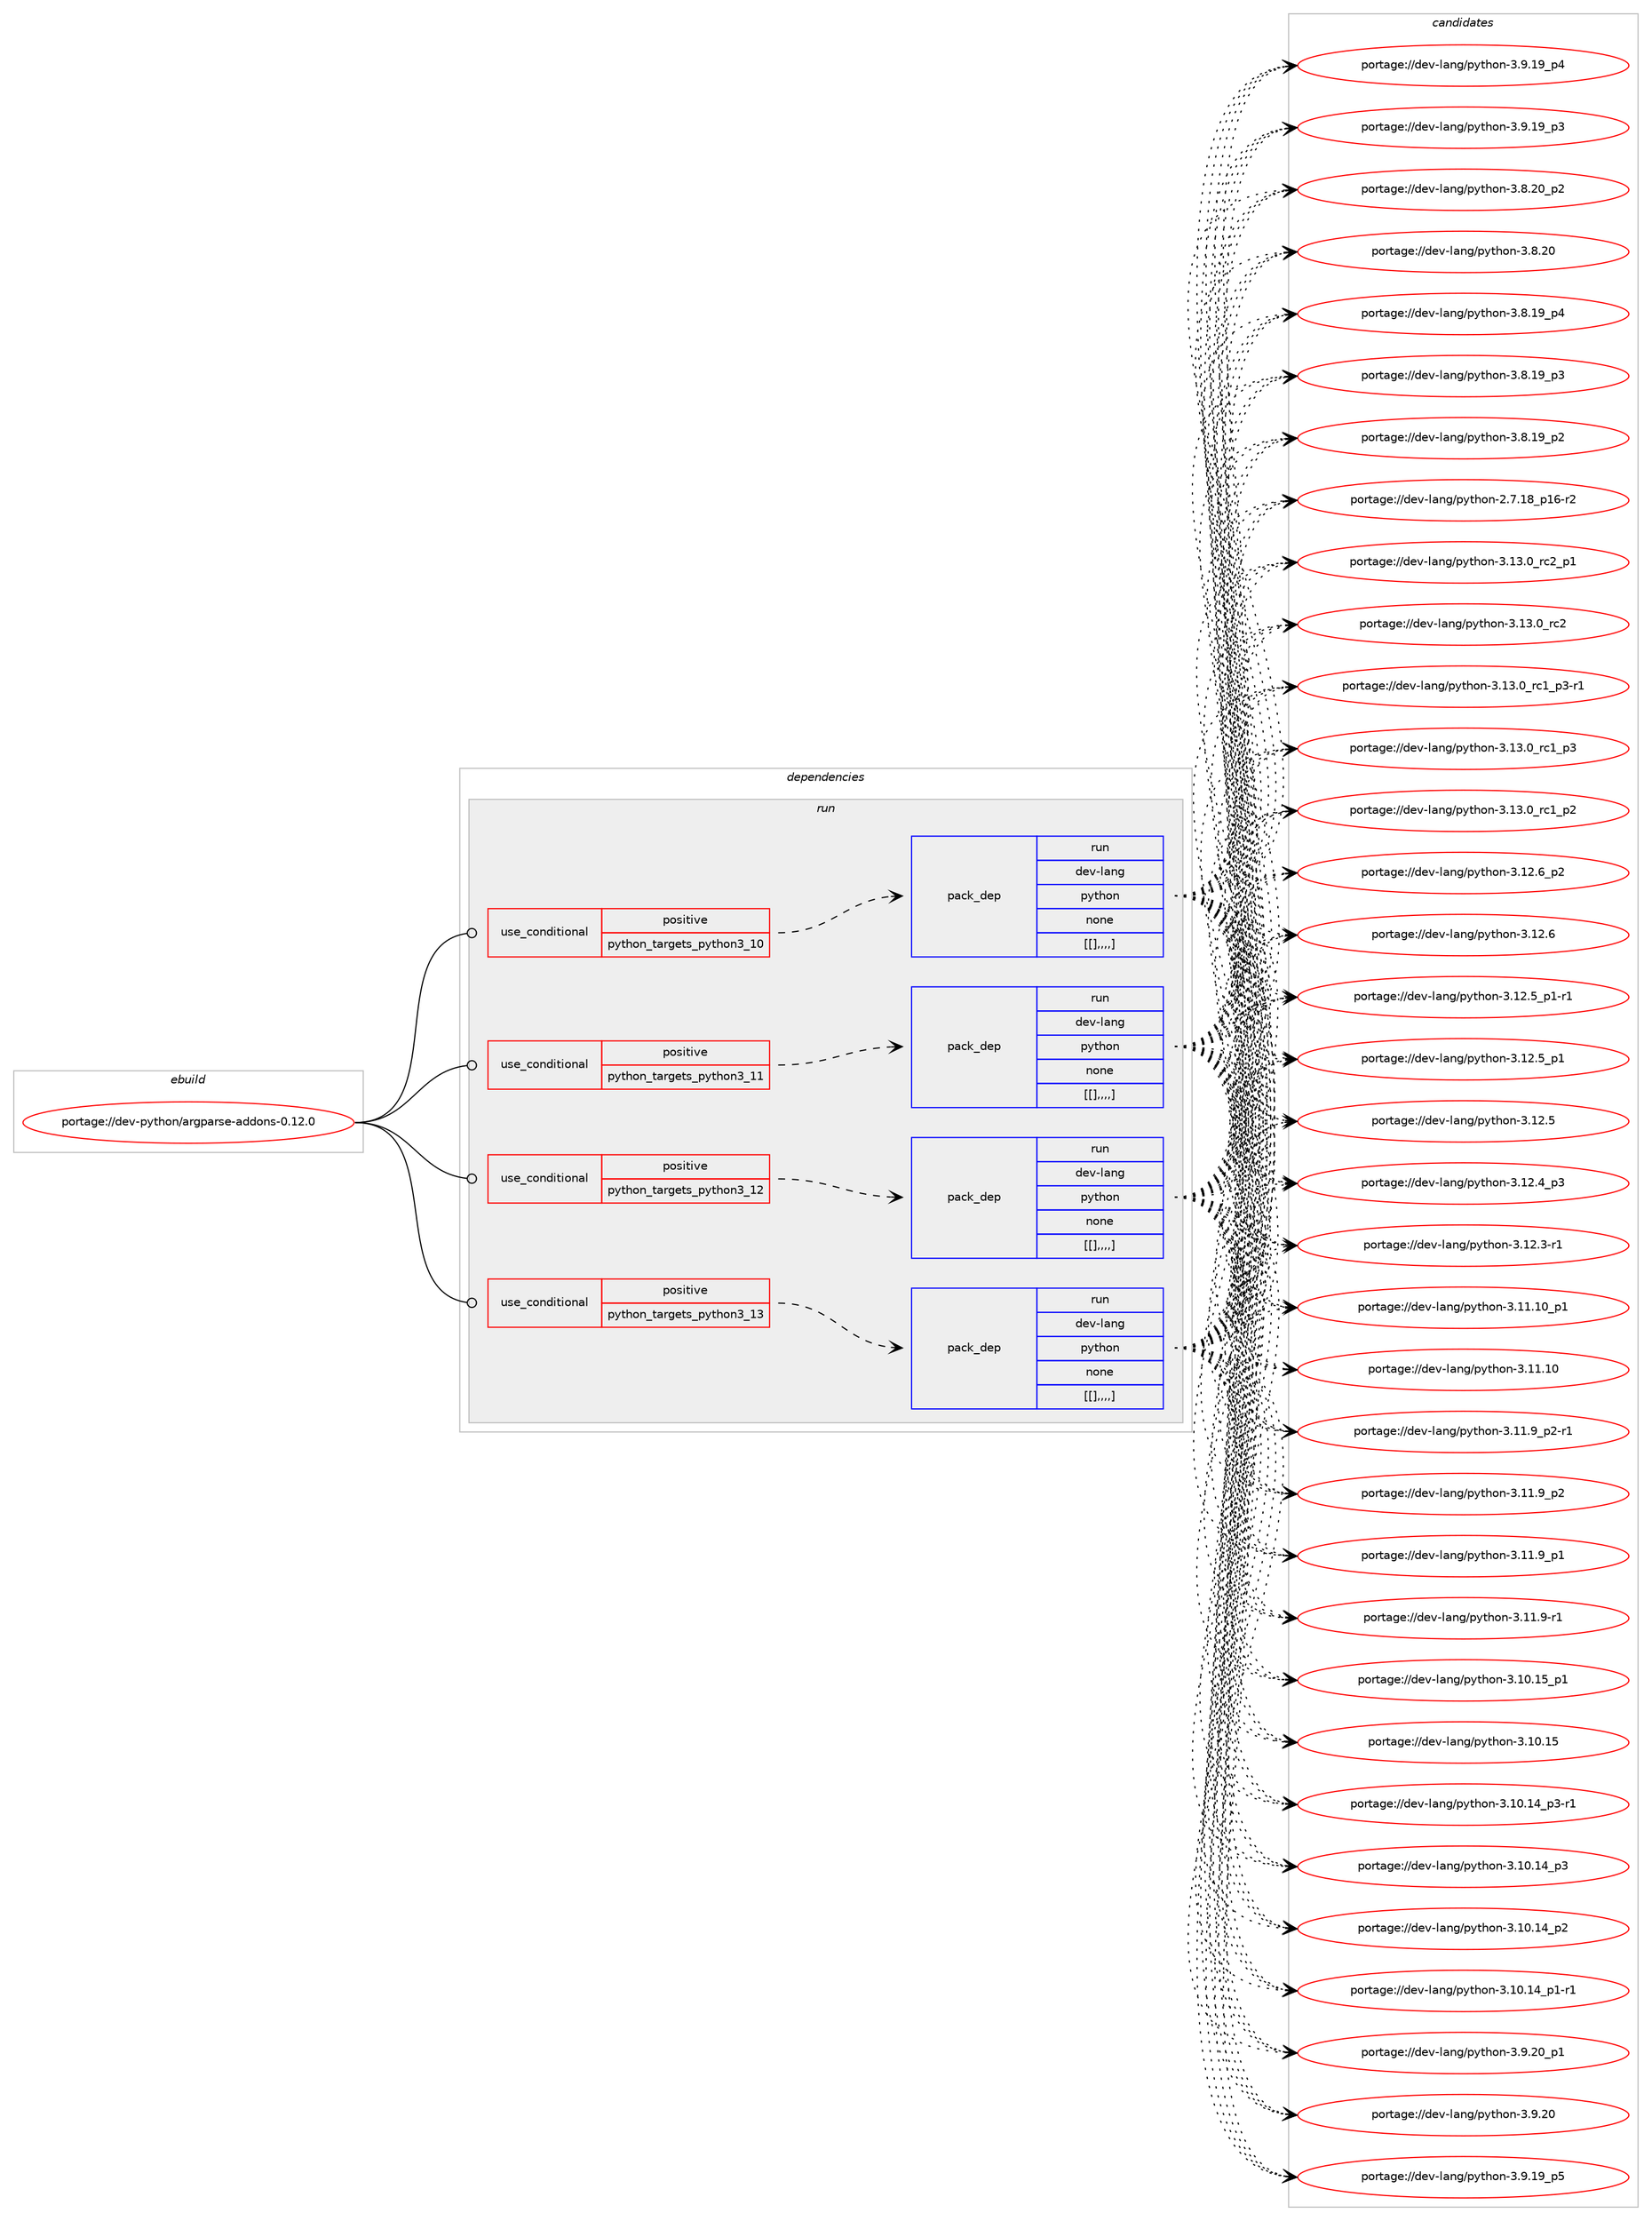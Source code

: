 digraph prolog {

# *************
# Graph options
# *************

newrank=true;
concentrate=true;
compound=true;
graph [rankdir=LR,fontname=Helvetica,fontsize=10,ranksep=1.5];#, ranksep=2.5, nodesep=0.2];
edge  [arrowhead=vee];
node  [fontname=Helvetica,fontsize=10];

# **********
# The ebuild
# **********

subgraph cluster_leftcol {
color=gray;
label=<<i>ebuild</i>>;
id [label="portage://dev-python/argparse-addons-0.12.0", color=red, width=4, href="../dev-python/argparse-addons-0.12.0.svg"];
}

# ****************
# The dependencies
# ****************

subgraph cluster_midcol {
color=gray;
label=<<i>dependencies</i>>;
subgraph cluster_compile {
fillcolor="#eeeeee";
style=filled;
label=<<i>compile</i>>;
}
subgraph cluster_compileandrun {
fillcolor="#eeeeee";
style=filled;
label=<<i>compile and run</i>>;
}
subgraph cluster_run {
fillcolor="#eeeeee";
style=filled;
label=<<i>run</i>>;
subgraph cond32031 {
dependency143594 [label=<<TABLE BORDER="0" CELLBORDER="1" CELLSPACING="0" CELLPADDING="4"><TR><TD ROWSPAN="3" CELLPADDING="10">use_conditional</TD></TR><TR><TD>positive</TD></TR><TR><TD>python_targets_python3_10</TD></TR></TABLE>>, shape=none, color=red];
subgraph pack110354 {
dependency143595 [label=<<TABLE BORDER="0" CELLBORDER="1" CELLSPACING="0" CELLPADDING="4" WIDTH="220"><TR><TD ROWSPAN="6" CELLPADDING="30">pack_dep</TD></TR><TR><TD WIDTH="110">run</TD></TR><TR><TD>dev-lang</TD></TR><TR><TD>python</TD></TR><TR><TD>none</TD></TR><TR><TD>[[],,,,]</TD></TR></TABLE>>, shape=none, color=blue];
}
dependency143594:e -> dependency143595:w [weight=20,style="dashed",arrowhead="vee"];
}
id:e -> dependency143594:w [weight=20,style="solid",arrowhead="odot"];
subgraph cond32032 {
dependency143596 [label=<<TABLE BORDER="0" CELLBORDER="1" CELLSPACING="0" CELLPADDING="4"><TR><TD ROWSPAN="3" CELLPADDING="10">use_conditional</TD></TR><TR><TD>positive</TD></TR><TR><TD>python_targets_python3_11</TD></TR></TABLE>>, shape=none, color=red];
subgraph pack110355 {
dependency143597 [label=<<TABLE BORDER="0" CELLBORDER="1" CELLSPACING="0" CELLPADDING="4" WIDTH="220"><TR><TD ROWSPAN="6" CELLPADDING="30">pack_dep</TD></TR><TR><TD WIDTH="110">run</TD></TR><TR><TD>dev-lang</TD></TR><TR><TD>python</TD></TR><TR><TD>none</TD></TR><TR><TD>[[],,,,]</TD></TR></TABLE>>, shape=none, color=blue];
}
dependency143596:e -> dependency143597:w [weight=20,style="dashed",arrowhead="vee"];
}
id:e -> dependency143596:w [weight=20,style="solid",arrowhead="odot"];
subgraph cond32033 {
dependency143598 [label=<<TABLE BORDER="0" CELLBORDER="1" CELLSPACING="0" CELLPADDING="4"><TR><TD ROWSPAN="3" CELLPADDING="10">use_conditional</TD></TR><TR><TD>positive</TD></TR><TR><TD>python_targets_python3_12</TD></TR></TABLE>>, shape=none, color=red];
subgraph pack110356 {
dependency143599 [label=<<TABLE BORDER="0" CELLBORDER="1" CELLSPACING="0" CELLPADDING="4" WIDTH="220"><TR><TD ROWSPAN="6" CELLPADDING="30">pack_dep</TD></TR><TR><TD WIDTH="110">run</TD></TR><TR><TD>dev-lang</TD></TR><TR><TD>python</TD></TR><TR><TD>none</TD></TR><TR><TD>[[],,,,]</TD></TR></TABLE>>, shape=none, color=blue];
}
dependency143598:e -> dependency143599:w [weight=20,style="dashed",arrowhead="vee"];
}
id:e -> dependency143598:w [weight=20,style="solid",arrowhead="odot"];
subgraph cond32034 {
dependency143600 [label=<<TABLE BORDER="0" CELLBORDER="1" CELLSPACING="0" CELLPADDING="4"><TR><TD ROWSPAN="3" CELLPADDING="10">use_conditional</TD></TR><TR><TD>positive</TD></TR><TR><TD>python_targets_python3_13</TD></TR></TABLE>>, shape=none, color=red];
subgraph pack110357 {
dependency143601 [label=<<TABLE BORDER="0" CELLBORDER="1" CELLSPACING="0" CELLPADDING="4" WIDTH="220"><TR><TD ROWSPAN="6" CELLPADDING="30">pack_dep</TD></TR><TR><TD WIDTH="110">run</TD></TR><TR><TD>dev-lang</TD></TR><TR><TD>python</TD></TR><TR><TD>none</TD></TR><TR><TD>[[],,,,]</TD></TR></TABLE>>, shape=none, color=blue];
}
dependency143600:e -> dependency143601:w [weight=20,style="dashed",arrowhead="vee"];
}
id:e -> dependency143600:w [weight=20,style="solid",arrowhead="odot"];
}
}

# **************
# The candidates
# **************

subgraph cluster_choices {
rank=same;
color=gray;
label=<<i>candidates</i>>;

subgraph choice110354 {
color=black;
nodesep=1;
choice100101118451089711010347112121116104111110455146495146489511499509511249 [label="portage://dev-lang/python-3.13.0_rc2_p1", color=red, width=4,href="../dev-lang/python-3.13.0_rc2_p1.svg"];
choice10010111845108971101034711212111610411111045514649514648951149950 [label="portage://dev-lang/python-3.13.0_rc2", color=red, width=4,href="../dev-lang/python-3.13.0_rc2.svg"];
choice1001011184510897110103471121211161041111104551464951464895114994995112514511449 [label="portage://dev-lang/python-3.13.0_rc1_p3-r1", color=red, width=4,href="../dev-lang/python-3.13.0_rc1_p3-r1.svg"];
choice100101118451089711010347112121116104111110455146495146489511499499511251 [label="portage://dev-lang/python-3.13.0_rc1_p3", color=red, width=4,href="../dev-lang/python-3.13.0_rc1_p3.svg"];
choice100101118451089711010347112121116104111110455146495146489511499499511250 [label="portage://dev-lang/python-3.13.0_rc1_p2", color=red, width=4,href="../dev-lang/python-3.13.0_rc1_p2.svg"];
choice100101118451089711010347112121116104111110455146495046549511250 [label="portage://dev-lang/python-3.12.6_p2", color=red, width=4,href="../dev-lang/python-3.12.6_p2.svg"];
choice10010111845108971101034711212111610411111045514649504654 [label="portage://dev-lang/python-3.12.6", color=red, width=4,href="../dev-lang/python-3.12.6.svg"];
choice1001011184510897110103471121211161041111104551464950465395112494511449 [label="portage://dev-lang/python-3.12.5_p1-r1", color=red, width=4,href="../dev-lang/python-3.12.5_p1-r1.svg"];
choice100101118451089711010347112121116104111110455146495046539511249 [label="portage://dev-lang/python-3.12.5_p1", color=red, width=4,href="../dev-lang/python-3.12.5_p1.svg"];
choice10010111845108971101034711212111610411111045514649504653 [label="portage://dev-lang/python-3.12.5", color=red, width=4,href="../dev-lang/python-3.12.5.svg"];
choice100101118451089711010347112121116104111110455146495046529511251 [label="portage://dev-lang/python-3.12.4_p3", color=red, width=4,href="../dev-lang/python-3.12.4_p3.svg"];
choice100101118451089711010347112121116104111110455146495046514511449 [label="portage://dev-lang/python-3.12.3-r1", color=red, width=4,href="../dev-lang/python-3.12.3-r1.svg"];
choice10010111845108971101034711212111610411111045514649494649489511249 [label="portage://dev-lang/python-3.11.10_p1", color=red, width=4,href="../dev-lang/python-3.11.10_p1.svg"];
choice1001011184510897110103471121211161041111104551464949464948 [label="portage://dev-lang/python-3.11.10", color=red, width=4,href="../dev-lang/python-3.11.10.svg"];
choice1001011184510897110103471121211161041111104551464949465795112504511449 [label="portage://dev-lang/python-3.11.9_p2-r1", color=red, width=4,href="../dev-lang/python-3.11.9_p2-r1.svg"];
choice100101118451089711010347112121116104111110455146494946579511250 [label="portage://dev-lang/python-3.11.9_p2", color=red, width=4,href="../dev-lang/python-3.11.9_p2.svg"];
choice100101118451089711010347112121116104111110455146494946579511249 [label="portage://dev-lang/python-3.11.9_p1", color=red, width=4,href="../dev-lang/python-3.11.9_p1.svg"];
choice100101118451089711010347112121116104111110455146494946574511449 [label="portage://dev-lang/python-3.11.9-r1", color=red, width=4,href="../dev-lang/python-3.11.9-r1.svg"];
choice10010111845108971101034711212111610411111045514649484649539511249 [label="portage://dev-lang/python-3.10.15_p1", color=red, width=4,href="../dev-lang/python-3.10.15_p1.svg"];
choice1001011184510897110103471121211161041111104551464948464953 [label="portage://dev-lang/python-3.10.15", color=red, width=4,href="../dev-lang/python-3.10.15.svg"];
choice100101118451089711010347112121116104111110455146494846495295112514511449 [label="portage://dev-lang/python-3.10.14_p3-r1", color=red, width=4,href="../dev-lang/python-3.10.14_p3-r1.svg"];
choice10010111845108971101034711212111610411111045514649484649529511251 [label="portage://dev-lang/python-3.10.14_p3", color=red, width=4,href="../dev-lang/python-3.10.14_p3.svg"];
choice10010111845108971101034711212111610411111045514649484649529511250 [label="portage://dev-lang/python-3.10.14_p2", color=red, width=4,href="../dev-lang/python-3.10.14_p2.svg"];
choice100101118451089711010347112121116104111110455146494846495295112494511449 [label="portage://dev-lang/python-3.10.14_p1-r1", color=red, width=4,href="../dev-lang/python-3.10.14_p1-r1.svg"];
choice100101118451089711010347112121116104111110455146574650489511249 [label="portage://dev-lang/python-3.9.20_p1", color=red, width=4,href="../dev-lang/python-3.9.20_p1.svg"];
choice10010111845108971101034711212111610411111045514657465048 [label="portage://dev-lang/python-3.9.20", color=red, width=4,href="../dev-lang/python-3.9.20.svg"];
choice100101118451089711010347112121116104111110455146574649579511253 [label="portage://dev-lang/python-3.9.19_p5", color=red, width=4,href="../dev-lang/python-3.9.19_p5.svg"];
choice100101118451089711010347112121116104111110455146574649579511252 [label="portage://dev-lang/python-3.9.19_p4", color=red, width=4,href="../dev-lang/python-3.9.19_p4.svg"];
choice100101118451089711010347112121116104111110455146574649579511251 [label="portage://dev-lang/python-3.9.19_p3", color=red, width=4,href="../dev-lang/python-3.9.19_p3.svg"];
choice100101118451089711010347112121116104111110455146564650489511250 [label="portage://dev-lang/python-3.8.20_p2", color=red, width=4,href="../dev-lang/python-3.8.20_p2.svg"];
choice10010111845108971101034711212111610411111045514656465048 [label="portage://dev-lang/python-3.8.20", color=red, width=4,href="../dev-lang/python-3.8.20.svg"];
choice100101118451089711010347112121116104111110455146564649579511252 [label="portage://dev-lang/python-3.8.19_p4", color=red, width=4,href="../dev-lang/python-3.8.19_p4.svg"];
choice100101118451089711010347112121116104111110455146564649579511251 [label="portage://dev-lang/python-3.8.19_p3", color=red, width=4,href="../dev-lang/python-3.8.19_p3.svg"];
choice100101118451089711010347112121116104111110455146564649579511250 [label="portage://dev-lang/python-3.8.19_p2", color=red, width=4,href="../dev-lang/python-3.8.19_p2.svg"];
choice100101118451089711010347112121116104111110455046554649569511249544511450 [label="portage://dev-lang/python-2.7.18_p16-r2", color=red, width=4,href="../dev-lang/python-2.7.18_p16-r2.svg"];
dependency143595:e -> choice100101118451089711010347112121116104111110455146495146489511499509511249:w [style=dotted,weight="100"];
dependency143595:e -> choice10010111845108971101034711212111610411111045514649514648951149950:w [style=dotted,weight="100"];
dependency143595:e -> choice1001011184510897110103471121211161041111104551464951464895114994995112514511449:w [style=dotted,weight="100"];
dependency143595:e -> choice100101118451089711010347112121116104111110455146495146489511499499511251:w [style=dotted,weight="100"];
dependency143595:e -> choice100101118451089711010347112121116104111110455146495146489511499499511250:w [style=dotted,weight="100"];
dependency143595:e -> choice100101118451089711010347112121116104111110455146495046549511250:w [style=dotted,weight="100"];
dependency143595:e -> choice10010111845108971101034711212111610411111045514649504654:w [style=dotted,weight="100"];
dependency143595:e -> choice1001011184510897110103471121211161041111104551464950465395112494511449:w [style=dotted,weight="100"];
dependency143595:e -> choice100101118451089711010347112121116104111110455146495046539511249:w [style=dotted,weight="100"];
dependency143595:e -> choice10010111845108971101034711212111610411111045514649504653:w [style=dotted,weight="100"];
dependency143595:e -> choice100101118451089711010347112121116104111110455146495046529511251:w [style=dotted,weight="100"];
dependency143595:e -> choice100101118451089711010347112121116104111110455146495046514511449:w [style=dotted,weight="100"];
dependency143595:e -> choice10010111845108971101034711212111610411111045514649494649489511249:w [style=dotted,weight="100"];
dependency143595:e -> choice1001011184510897110103471121211161041111104551464949464948:w [style=dotted,weight="100"];
dependency143595:e -> choice1001011184510897110103471121211161041111104551464949465795112504511449:w [style=dotted,weight="100"];
dependency143595:e -> choice100101118451089711010347112121116104111110455146494946579511250:w [style=dotted,weight="100"];
dependency143595:e -> choice100101118451089711010347112121116104111110455146494946579511249:w [style=dotted,weight="100"];
dependency143595:e -> choice100101118451089711010347112121116104111110455146494946574511449:w [style=dotted,weight="100"];
dependency143595:e -> choice10010111845108971101034711212111610411111045514649484649539511249:w [style=dotted,weight="100"];
dependency143595:e -> choice1001011184510897110103471121211161041111104551464948464953:w [style=dotted,weight="100"];
dependency143595:e -> choice100101118451089711010347112121116104111110455146494846495295112514511449:w [style=dotted,weight="100"];
dependency143595:e -> choice10010111845108971101034711212111610411111045514649484649529511251:w [style=dotted,weight="100"];
dependency143595:e -> choice10010111845108971101034711212111610411111045514649484649529511250:w [style=dotted,weight="100"];
dependency143595:e -> choice100101118451089711010347112121116104111110455146494846495295112494511449:w [style=dotted,weight="100"];
dependency143595:e -> choice100101118451089711010347112121116104111110455146574650489511249:w [style=dotted,weight="100"];
dependency143595:e -> choice10010111845108971101034711212111610411111045514657465048:w [style=dotted,weight="100"];
dependency143595:e -> choice100101118451089711010347112121116104111110455146574649579511253:w [style=dotted,weight="100"];
dependency143595:e -> choice100101118451089711010347112121116104111110455146574649579511252:w [style=dotted,weight="100"];
dependency143595:e -> choice100101118451089711010347112121116104111110455146574649579511251:w [style=dotted,weight="100"];
dependency143595:e -> choice100101118451089711010347112121116104111110455146564650489511250:w [style=dotted,weight="100"];
dependency143595:e -> choice10010111845108971101034711212111610411111045514656465048:w [style=dotted,weight="100"];
dependency143595:e -> choice100101118451089711010347112121116104111110455146564649579511252:w [style=dotted,weight="100"];
dependency143595:e -> choice100101118451089711010347112121116104111110455146564649579511251:w [style=dotted,weight="100"];
dependency143595:e -> choice100101118451089711010347112121116104111110455146564649579511250:w [style=dotted,weight="100"];
dependency143595:e -> choice100101118451089711010347112121116104111110455046554649569511249544511450:w [style=dotted,weight="100"];
}
subgraph choice110355 {
color=black;
nodesep=1;
choice100101118451089711010347112121116104111110455146495146489511499509511249 [label="portage://dev-lang/python-3.13.0_rc2_p1", color=red, width=4,href="../dev-lang/python-3.13.0_rc2_p1.svg"];
choice10010111845108971101034711212111610411111045514649514648951149950 [label="portage://dev-lang/python-3.13.0_rc2", color=red, width=4,href="../dev-lang/python-3.13.0_rc2.svg"];
choice1001011184510897110103471121211161041111104551464951464895114994995112514511449 [label="portage://dev-lang/python-3.13.0_rc1_p3-r1", color=red, width=4,href="../dev-lang/python-3.13.0_rc1_p3-r1.svg"];
choice100101118451089711010347112121116104111110455146495146489511499499511251 [label="portage://dev-lang/python-3.13.0_rc1_p3", color=red, width=4,href="../dev-lang/python-3.13.0_rc1_p3.svg"];
choice100101118451089711010347112121116104111110455146495146489511499499511250 [label="portage://dev-lang/python-3.13.0_rc1_p2", color=red, width=4,href="../dev-lang/python-3.13.0_rc1_p2.svg"];
choice100101118451089711010347112121116104111110455146495046549511250 [label="portage://dev-lang/python-3.12.6_p2", color=red, width=4,href="../dev-lang/python-3.12.6_p2.svg"];
choice10010111845108971101034711212111610411111045514649504654 [label="portage://dev-lang/python-3.12.6", color=red, width=4,href="../dev-lang/python-3.12.6.svg"];
choice1001011184510897110103471121211161041111104551464950465395112494511449 [label="portage://dev-lang/python-3.12.5_p1-r1", color=red, width=4,href="../dev-lang/python-3.12.5_p1-r1.svg"];
choice100101118451089711010347112121116104111110455146495046539511249 [label="portage://dev-lang/python-3.12.5_p1", color=red, width=4,href="../dev-lang/python-3.12.5_p1.svg"];
choice10010111845108971101034711212111610411111045514649504653 [label="portage://dev-lang/python-3.12.5", color=red, width=4,href="../dev-lang/python-3.12.5.svg"];
choice100101118451089711010347112121116104111110455146495046529511251 [label="portage://dev-lang/python-3.12.4_p3", color=red, width=4,href="../dev-lang/python-3.12.4_p3.svg"];
choice100101118451089711010347112121116104111110455146495046514511449 [label="portage://dev-lang/python-3.12.3-r1", color=red, width=4,href="../dev-lang/python-3.12.3-r1.svg"];
choice10010111845108971101034711212111610411111045514649494649489511249 [label="portage://dev-lang/python-3.11.10_p1", color=red, width=4,href="../dev-lang/python-3.11.10_p1.svg"];
choice1001011184510897110103471121211161041111104551464949464948 [label="portage://dev-lang/python-3.11.10", color=red, width=4,href="../dev-lang/python-3.11.10.svg"];
choice1001011184510897110103471121211161041111104551464949465795112504511449 [label="portage://dev-lang/python-3.11.9_p2-r1", color=red, width=4,href="../dev-lang/python-3.11.9_p2-r1.svg"];
choice100101118451089711010347112121116104111110455146494946579511250 [label="portage://dev-lang/python-3.11.9_p2", color=red, width=4,href="../dev-lang/python-3.11.9_p2.svg"];
choice100101118451089711010347112121116104111110455146494946579511249 [label="portage://dev-lang/python-3.11.9_p1", color=red, width=4,href="../dev-lang/python-3.11.9_p1.svg"];
choice100101118451089711010347112121116104111110455146494946574511449 [label="portage://dev-lang/python-3.11.9-r1", color=red, width=4,href="../dev-lang/python-3.11.9-r1.svg"];
choice10010111845108971101034711212111610411111045514649484649539511249 [label="portage://dev-lang/python-3.10.15_p1", color=red, width=4,href="../dev-lang/python-3.10.15_p1.svg"];
choice1001011184510897110103471121211161041111104551464948464953 [label="portage://dev-lang/python-3.10.15", color=red, width=4,href="../dev-lang/python-3.10.15.svg"];
choice100101118451089711010347112121116104111110455146494846495295112514511449 [label="portage://dev-lang/python-3.10.14_p3-r1", color=red, width=4,href="../dev-lang/python-3.10.14_p3-r1.svg"];
choice10010111845108971101034711212111610411111045514649484649529511251 [label="portage://dev-lang/python-3.10.14_p3", color=red, width=4,href="../dev-lang/python-3.10.14_p3.svg"];
choice10010111845108971101034711212111610411111045514649484649529511250 [label="portage://dev-lang/python-3.10.14_p2", color=red, width=4,href="../dev-lang/python-3.10.14_p2.svg"];
choice100101118451089711010347112121116104111110455146494846495295112494511449 [label="portage://dev-lang/python-3.10.14_p1-r1", color=red, width=4,href="../dev-lang/python-3.10.14_p1-r1.svg"];
choice100101118451089711010347112121116104111110455146574650489511249 [label="portage://dev-lang/python-3.9.20_p1", color=red, width=4,href="../dev-lang/python-3.9.20_p1.svg"];
choice10010111845108971101034711212111610411111045514657465048 [label="portage://dev-lang/python-3.9.20", color=red, width=4,href="../dev-lang/python-3.9.20.svg"];
choice100101118451089711010347112121116104111110455146574649579511253 [label="portage://dev-lang/python-3.9.19_p5", color=red, width=4,href="../dev-lang/python-3.9.19_p5.svg"];
choice100101118451089711010347112121116104111110455146574649579511252 [label="portage://dev-lang/python-3.9.19_p4", color=red, width=4,href="../dev-lang/python-3.9.19_p4.svg"];
choice100101118451089711010347112121116104111110455146574649579511251 [label="portage://dev-lang/python-3.9.19_p3", color=red, width=4,href="../dev-lang/python-3.9.19_p3.svg"];
choice100101118451089711010347112121116104111110455146564650489511250 [label="portage://dev-lang/python-3.8.20_p2", color=red, width=4,href="../dev-lang/python-3.8.20_p2.svg"];
choice10010111845108971101034711212111610411111045514656465048 [label="portage://dev-lang/python-3.8.20", color=red, width=4,href="../dev-lang/python-3.8.20.svg"];
choice100101118451089711010347112121116104111110455146564649579511252 [label="portage://dev-lang/python-3.8.19_p4", color=red, width=4,href="../dev-lang/python-3.8.19_p4.svg"];
choice100101118451089711010347112121116104111110455146564649579511251 [label="portage://dev-lang/python-3.8.19_p3", color=red, width=4,href="../dev-lang/python-3.8.19_p3.svg"];
choice100101118451089711010347112121116104111110455146564649579511250 [label="portage://dev-lang/python-3.8.19_p2", color=red, width=4,href="../dev-lang/python-3.8.19_p2.svg"];
choice100101118451089711010347112121116104111110455046554649569511249544511450 [label="portage://dev-lang/python-2.7.18_p16-r2", color=red, width=4,href="../dev-lang/python-2.7.18_p16-r2.svg"];
dependency143597:e -> choice100101118451089711010347112121116104111110455146495146489511499509511249:w [style=dotted,weight="100"];
dependency143597:e -> choice10010111845108971101034711212111610411111045514649514648951149950:w [style=dotted,weight="100"];
dependency143597:e -> choice1001011184510897110103471121211161041111104551464951464895114994995112514511449:w [style=dotted,weight="100"];
dependency143597:e -> choice100101118451089711010347112121116104111110455146495146489511499499511251:w [style=dotted,weight="100"];
dependency143597:e -> choice100101118451089711010347112121116104111110455146495146489511499499511250:w [style=dotted,weight="100"];
dependency143597:e -> choice100101118451089711010347112121116104111110455146495046549511250:w [style=dotted,weight="100"];
dependency143597:e -> choice10010111845108971101034711212111610411111045514649504654:w [style=dotted,weight="100"];
dependency143597:e -> choice1001011184510897110103471121211161041111104551464950465395112494511449:w [style=dotted,weight="100"];
dependency143597:e -> choice100101118451089711010347112121116104111110455146495046539511249:w [style=dotted,weight="100"];
dependency143597:e -> choice10010111845108971101034711212111610411111045514649504653:w [style=dotted,weight="100"];
dependency143597:e -> choice100101118451089711010347112121116104111110455146495046529511251:w [style=dotted,weight="100"];
dependency143597:e -> choice100101118451089711010347112121116104111110455146495046514511449:w [style=dotted,weight="100"];
dependency143597:e -> choice10010111845108971101034711212111610411111045514649494649489511249:w [style=dotted,weight="100"];
dependency143597:e -> choice1001011184510897110103471121211161041111104551464949464948:w [style=dotted,weight="100"];
dependency143597:e -> choice1001011184510897110103471121211161041111104551464949465795112504511449:w [style=dotted,weight="100"];
dependency143597:e -> choice100101118451089711010347112121116104111110455146494946579511250:w [style=dotted,weight="100"];
dependency143597:e -> choice100101118451089711010347112121116104111110455146494946579511249:w [style=dotted,weight="100"];
dependency143597:e -> choice100101118451089711010347112121116104111110455146494946574511449:w [style=dotted,weight="100"];
dependency143597:e -> choice10010111845108971101034711212111610411111045514649484649539511249:w [style=dotted,weight="100"];
dependency143597:e -> choice1001011184510897110103471121211161041111104551464948464953:w [style=dotted,weight="100"];
dependency143597:e -> choice100101118451089711010347112121116104111110455146494846495295112514511449:w [style=dotted,weight="100"];
dependency143597:e -> choice10010111845108971101034711212111610411111045514649484649529511251:w [style=dotted,weight="100"];
dependency143597:e -> choice10010111845108971101034711212111610411111045514649484649529511250:w [style=dotted,weight="100"];
dependency143597:e -> choice100101118451089711010347112121116104111110455146494846495295112494511449:w [style=dotted,weight="100"];
dependency143597:e -> choice100101118451089711010347112121116104111110455146574650489511249:w [style=dotted,weight="100"];
dependency143597:e -> choice10010111845108971101034711212111610411111045514657465048:w [style=dotted,weight="100"];
dependency143597:e -> choice100101118451089711010347112121116104111110455146574649579511253:w [style=dotted,weight="100"];
dependency143597:e -> choice100101118451089711010347112121116104111110455146574649579511252:w [style=dotted,weight="100"];
dependency143597:e -> choice100101118451089711010347112121116104111110455146574649579511251:w [style=dotted,weight="100"];
dependency143597:e -> choice100101118451089711010347112121116104111110455146564650489511250:w [style=dotted,weight="100"];
dependency143597:e -> choice10010111845108971101034711212111610411111045514656465048:w [style=dotted,weight="100"];
dependency143597:e -> choice100101118451089711010347112121116104111110455146564649579511252:w [style=dotted,weight="100"];
dependency143597:e -> choice100101118451089711010347112121116104111110455146564649579511251:w [style=dotted,weight="100"];
dependency143597:e -> choice100101118451089711010347112121116104111110455146564649579511250:w [style=dotted,weight="100"];
dependency143597:e -> choice100101118451089711010347112121116104111110455046554649569511249544511450:w [style=dotted,weight="100"];
}
subgraph choice110356 {
color=black;
nodesep=1;
choice100101118451089711010347112121116104111110455146495146489511499509511249 [label="portage://dev-lang/python-3.13.0_rc2_p1", color=red, width=4,href="../dev-lang/python-3.13.0_rc2_p1.svg"];
choice10010111845108971101034711212111610411111045514649514648951149950 [label="portage://dev-lang/python-3.13.0_rc2", color=red, width=4,href="../dev-lang/python-3.13.0_rc2.svg"];
choice1001011184510897110103471121211161041111104551464951464895114994995112514511449 [label="portage://dev-lang/python-3.13.0_rc1_p3-r1", color=red, width=4,href="../dev-lang/python-3.13.0_rc1_p3-r1.svg"];
choice100101118451089711010347112121116104111110455146495146489511499499511251 [label="portage://dev-lang/python-3.13.0_rc1_p3", color=red, width=4,href="../dev-lang/python-3.13.0_rc1_p3.svg"];
choice100101118451089711010347112121116104111110455146495146489511499499511250 [label="portage://dev-lang/python-3.13.0_rc1_p2", color=red, width=4,href="../dev-lang/python-3.13.0_rc1_p2.svg"];
choice100101118451089711010347112121116104111110455146495046549511250 [label="portage://dev-lang/python-3.12.6_p2", color=red, width=4,href="../dev-lang/python-3.12.6_p2.svg"];
choice10010111845108971101034711212111610411111045514649504654 [label="portage://dev-lang/python-3.12.6", color=red, width=4,href="../dev-lang/python-3.12.6.svg"];
choice1001011184510897110103471121211161041111104551464950465395112494511449 [label="portage://dev-lang/python-3.12.5_p1-r1", color=red, width=4,href="../dev-lang/python-3.12.5_p1-r1.svg"];
choice100101118451089711010347112121116104111110455146495046539511249 [label="portage://dev-lang/python-3.12.5_p1", color=red, width=4,href="../dev-lang/python-3.12.5_p1.svg"];
choice10010111845108971101034711212111610411111045514649504653 [label="portage://dev-lang/python-3.12.5", color=red, width=4,href="../dev-lang/python-3.12.5.svg"];
choice100101118451089711010347112121116104111110455146495046529511251 [label="portage://dev-lang/python-3.12.4_p3", color=red, width=4,href="../dev-lang/python-3.12.4_p3.svg"];
choice100101118451089711010347112121116104111110455146495046514511449 [label="portage://dev-lang/python-3.12.3-r1", color=red, width=4,href="../dev-lang/python-3.12.3-r1.svg"];
choice10010111845108971101034711212111610411111045514649494649489511249 [label="portage://dev-lang/python-3.11.10_p1", color=red, width=4,href="../dev-lang/python-3.11.10_p1.svg"];
choice1001011184510897110103471121211161041111104551464949464948 [label="portage://dev-lang/python-3.11.10", color=red, width=4,href="../dev-lang/python-3.11.10.svg"];
choice1001011184510897110103471121211161041111104551464949465795112504511449 [label="portage://dev-lang/python-3.11.9_p2-r1", color=red, width=4,href="../dev-lang/python-3.11.9_p2-r1.svg"];
choice100101118451089711010347112121116104111110455146494946579511250 [label="portage://dev-lang/python-3.11.9_p2", color=red, width=4,href="../dev-lang/python-3.11.9_p2.svg"];
choice100101118451089711010347112121116104111110455146494946579511249 [label="portage://dev-lang/python-3.11.9_p1", color=red, width=4,href="../dev-lang/python-3.11.9_p1.svg"];
choice100101118451089711010347112121116104111110455146494946574511449 [label="portage://dev-lang/python-3.11.9-r1", color=red, width=4,href="../dev-lang/python-3.11.9-r1.svg"];
choice10010111845108971101034711212111610411111045514649484649539511249 [label="portage://dev-lang/python-3.10.15_p1", color=red, width=4,href="../dev-lang/python-3.10.15_p1.svg"];
choice1001011184510897110103471121211161041111104551464948464953 [label="portage://dev-lang/python-3.10.15", color=red, width=4,href="../dev-lang/python-3.10.15.svg"];
choice100101118451089711010347112121116104111110455146494846495295112514511449 [label="portage://dev-lang/python-3.10.14_p3-r1", color=red, width=4,href="../dev-lang/python-3.10.14_p3-r1.svg"];
choice10010111845108971101034711212111610411111045514649484649529511251 [label="portage://dev-lang/python-3.10.14_p3", color=red, width=4,href="../dev-lang/python-3.10.14_p3.svg"];
choice10010111845108971101034711212111610411111045514649484649529511250 [label="portage://dev-lang/python-3.10.14_p2", color=red, width=4,href="../dev-lang/python-3.10.14_p2.svg"];
choice100101118451089711010347112121116104111110455146494846495295112494511449 [label="portage://dev-lang/python-3.10.14_p1-r1", color=red, width=4,href="../dev-lang/python-3.10.14_p1-r1.svg"];
choice100101118451089711010347112121116104111110455146574650489511249 [label="portage://dev-lang/python-3.9.20_p1", color=red, width=4,href="../dev-lang/python-3.9.20_p1.svg"];
choice10010111845108971101034711212111610411111045514657465048 [label="portage://dev-lang/python-3.9.20", color=red, width=4,href="../dev-lang/python-3.9.20.svg"];
choice100101118451089711010347112121116104111110455146574649579511253 [label="portage://dev-lang/python-3.9.19_p5", color=red, width=4,href="../dev-lang/python-3.9.19_p5.svg"];
choice100101118451089711010347112121116104111110455146574649579511252 [label="portage://dev-lang/python-3.9.19_p4", color=red, width=4,href="../dev-lang/python-3.9.19_p4.svg"];
choice100101118451089711010347112121116104111110455146574649579511251 [label="portage://dev-lang/python-3.9.19_p3", color=red, width=4,href="../dev-lang/python-3.9.19_p3.svg"];
choice100101118451089711010347112121116104111110455146564650489511250 [label="portage://dev-lang/python-3.8.20_p2", color=red, width=4,href="../dev-lang/python-3.8.20_p2.svg"];
choice10010111845108971101034711212111610411111045514656465048 [label="portage://dev-lang/python-3.8.20", color=red, width=4,href="../dev-lang/python-3.8.20.svg"];
choice100101118451089711010347112121116104111110455146564649579511252 [label="portage://dev-lang/python-3.8.19_p4", color=red, width=4,href="../dev-lang/python-3.8.19_p4.svg"];
choice100101118451089711010347112121116104111110455146564649579511251 [label="portage://dev-lang/python-3.8.19_p3", color=red, width=4,href="../dev-lang/python-3.8.19_p3.svg"];
choice100101118451089711010347112121116104111110455146564649579511250 [label="portage://dev-lang/python-3.8.19_p2", color=red, width=4,href="../dev-lang/python-3.8.19_p2.svg"];
choice100101118451089711010347112121116104111110455046554649569511249544511450 [label="portage://dev-lang/python-2.7.18_p16-r2", color=red, width=4,href="../dev-lang/python-2.7.18_p16-r2.svg"];
dependency143599:e -> choice100101118451089711010347112121116104111110455146495146489511499509511249:w [style=dotted,weight="100"];
dependency143599:e -> choice10010111845108971101034711212111610411111045514649514648951149950:w [style=dotted,weight="100"];
dependency143599:e -> choice1001011184510897110103471121211161041111104551464951464895114994995112514511449:w [style=dotted,weight="100"];
dependency143599:e -> choice100101118451089711010347112121116104111110455146495146489511499499511251:w [style=dotted,weight="100"];
dependency143599:e -> choice100101118451089711010347112121116104111110455146495146489511499499511250:w [style=dotted,weight="100"];
dependency143599:e -> choice100101118451089711010347112121116104111110455146495046549511250:w [style=dotted,weight="100"];
dependency143599:e -> choice10010111845108971101034711212111610411111045514649504654:w [style=dotted,weight="100"];
dependency143599:e -> choice1001011184510897110103471121211161041111104551464950465395112494511449:w [style=dotted,weight="100"];
dependency143599:e -> choice100101118451089711010347112121116104111110455146495046539511249:w [style=dotted,weight="100"];
dependency143599:e -> choice10010111845108971101034711212111610411111045514649504653:w [style=dotted,weight="100"];
dependency143599:e -> choice100101118451089711010347112121116104111110455146495046529511251:w [style=dotted,weight="100"];
dependency143599:e -> choice100101118451089711010347112121116104111110455146495046514511449:w [style=dotted,weight="100"];
dependency143599:e -> choice10010111845108971101034711212111610411111045514649494649489511249:w [style=dotted,weight="100"];
dependency143599:e -> choice1001011184510897110103471121211161041111104551464949464948:w [style=dotted,weight="100"];
dependency143599:e -> choice1001011184510897110103471121211161041111104551464949465795112504511449:w [style=dotted,weight="100"];
dependency143599:e -> choice100101118451089711010347112121116104111110455146494946579511250:w [style=dotted,weight="100"];
dependency143599:e -> choice100101118451089711010347112121116104111110455146494946579511249:w [style=dotted,weight="100"];
dependency143599:e -> choice100101118451089711010347112121116104111110455146494946574511449:w [style=dotted,weight="100"];
dependency143599:e -> choice10010111845108971101034711212111610411111045514649484649539511249:w [style=dotted,weight="100"];
dependency143599:e -> choice1001011184510897110103471121211161041111104551464948464953:w [style=dotted,weight="100"];
dependency143599:e -> choice100101118451089711010347112121116104111110455146494846495295112514511449:w [style=dotted,weight="100"];
dependency143599:e -> choice10010111845108971101034711212111610411111045514649484649529511251:w [style=dotted,weight="100"];
dependency143599:e -> choice10010111845108971101034711212111610411111045514649484649529511250:w [style=dotted,weight="100"];
dependency143599:e -> choice100101118451089711010347112121116104111110455146494846495295112494511449:w [style=dotted,weight="100"];
dependency143599:e -> choice100101118451089711010347112121116104111110455146574650489511249:w [style=dotted,weight="100"];
dependency143599:e -> choice10010111845108971101034711212111610411111045514657465048:w [style=dotted,weight="100"];
dependency143599:e -> choice100101118451089711010347112121116104111110455146574649579511253:w [style=dotted,weight="100"];
dependency143599:e -> choice100101118451089711010347112121116104111110455146574649579511252:w [style=dotted,weight="100"];
dependency143599:e -> choice100101118451089711010347112121116104111110455146574649579511251:w [style=dotted,weight="100"];
dependency143599:e -> choice100101118451089711010347112121116104111110455146564650489511250:w [style=dotted,weight="100"];
dependency143599:e -> choice10010111845108971101034711212111610411111045514656465048:w [style=dotted,weight="100"];
dependency143599:e -> choice100101118451089711010347112121116104111110455146564649579511252:w [style=dotted,weight="100"];
dependency143599:e -> choice100101118451089711010347112121116104111110455146564649579511251:w [style=dotted,weight="100"];
dependency143599:e -> choice100101118451089711010347112121116104111110455146564649579511250:w [style=dotted,weight="100"];
dependency143599:e -> choice100101118451089711010347112121116104111110455046554649569511249544511450:w [style=dotted,weight="100"];
}
subgraph choice110357 {
color=black;
nodesep=1;
choice100101118451089711010347112121116104111110455146495146489511499509511249 [label="portage://dev-lang/python-3.13.0_rc2_p1", color=red, width=4,href="../dev-lang/python-3.13.0_rc2_p1.svg"];
choice10010111845108971101034711212111610411111045514649514648951149950 [label="portage://dev-lang/python-3.13.0_rc2", color=red, width=4,href="../dev-lang/python-3.13.0_rc2.svg"];
choice1001011184510897110103471121211161041111104551464951464895114994995112514511449 [label="portage://dev-lang/python-3.13.0_rc1_p3-r1", color=red, width=4,href="../dev-lang/python-3.13.0_rc1_p3-r1.svg"];
choice100101118451089711010347112121116104111110455146495146489511499499511251 [label="portage://dev-lang/python-3.13.0_rc1_p3", color=red, width=4,href="../dev-lang/python-3.13.0_rc1_p3.svg"];
choice100101118451089711010347112121116104111110455146495146489511499499511250 [label="portage://dev-lang/python-3.13.0_rc1_p2", color=red, width=4,href="../dev-lang/python-3.13.0_rc1_p2.svg"];
choice100101118451089711010347112121116104111110455146495046549511250 [label="portage://dev-lang/python-3.12.6_p2", color=red, width=4,href="../dev-lang/python-3.12.6_p2.svg"];
choice10010111845108971101034711212111610411111045514649504654 [label="portage://dev-lang/python-3.12.6", color=red, width=4,href="../dev-lang/python-3.12.6.svg"];
choice1001011184510897110103471121211161041111104551464950465395112494511449 [label="portage://dev-lang/python-3.12.5_p1-r1", color=red, width=4,href="../dev-lang/python-3.12.5_p1-r1.svg"];
choice100101118451089711010347112121116104111110455146495046539511249 [label="portage://dev-lang/python-3.12.5_p1", color=red, width=4,href="../dev-lang/python-3.12.5_p1.svg"];
choice10010111845108971101034711212111610411111045514649504653 [label="portage://dev-lang/python-3.12.5", color=red, width=4,href="../dev-lang/python-3.12.5.svg"];
choice100101118451089711010347112121116104111110455146495046529511251 [label="portage://dev-lang/python-3.12.4_p3", color=red, width=4,href="../dev-lang/python-3.12.4_p3.svg"];
choice100101118451089711010347112121116104111110455146495046514511449 [label="portage://dev-lang/python-3.12.3-r1", color=red, width=4,href="../dev-lang/python-3.12.3-r1.svg"];
choice10010111845108971101034711212111610411111045514649494649489511249 [label="portage://dev-lang/python-3.11.10_p1", color=red, width=4,href="../dev-lang/python-3.11.10_p1.svg"];
choice1001011184510897110103471121211161041111104551464949464948 [label="portage://dev-lang/python-3.11.10", color=red, width=4,href="../dev-lang/python-3.11.10.svg"];
choice1001011184510897110103471121211161041111104551464949465795112504511449 [label="portage://dev-lang/python-3.11.9_p2-r1", color=red, width=4,href="../dev-lang/python-3.11.9_p2-r1.svg"];
choice100101118451089711010347112121116104111110455146494946579511250 [label="portage://dev-lang/python-3.11.9_p2", color=red, width=4,href="../dev-lang/python-3.11.9_p2.svg"];
choice100101118451089711010347112121116104111110455146494946579511249 [label="portage://dev-lang/python-3.11.9_p1", color=red, width=4,href="../dev-lang/python-3.11.9_p1.svg"];
choice100101118451089711010347112121116104111110455146494946574511449 [label="portage://dev-lang/python-3.11.9-r1", color=red, width=4,href="../dev-lang/python-3.11.9-r1.svg"];
choice10010111845108971101034711212111610411111045514649484649539511249 [label="portage://dev-lang/python-3.10.15_p1", color=red, width=4,href="../dev-lang/python-3.10.15_p1.svg"];
choice1001011184510897110103471121211161041111104551464948464953 [label="portage://dev-lang/python-3.10.15", color=red, width=4,href="../dev-lang/python-3.10.15.svg"];
choice100101118451089711010347112121116104111110455146494846495295112514511449 [label="portage://dev-lang/python-3.10.14_p3-r1", color=red, width=4,href="../dev-lang/python-3.10.14_p3-r1.svg"];
choice10010111845108971101034711212111610411111045514649484649529511251 [label="portage://dev-lang/python-3.10.14_p3", color=red, width=4,href="../dev-lang/python-3.10.14_p3.svg"];
choice10010111845108971101034711212111610411111045514649484649529511250 [label="portage://dev-lang/python-3.10.14_p2", color=red, width=4,href="../dev-lang/python-3.10.14_p2.svg"];
choice100101118451089711010347112121116104111110455146494846495295112494511449 [label="portage://dev-lang/python-3.10.14_p1-r1", color=red, width=4,href="../dev-lang/python-3.10.14_p1-r1.svg"];
choice100101118451089711010347112121116104111110455146574650489511249 [label="portage://dev-lang/python-3.9.20_p1", color=red, width=4,href="../dev-lang/python-3.9.20_p1.svg"];
choice10010111845108971101034711212111610411111045514657465048 [label="portage://dev-lang/python-3.9.20", color=red, width=4,href="../dev-lang/python-3.9.20.svg"];
choice100101118451089711010347112121116104111110455146574649579511253 [label="portage://dev-lang/python-3.9.19_p5", color=red, width=4,href="../dev-lang/python-3.9.19_p5.svg"];
choice100101118451089711010347112121116104111110455146574649579511252 [label="portage://dev-lang/python-3.9.19_p4", color=red, width=4,href="../dev-lang/python-3.9.19_p4.svg"];
choice100101118451089711010347112121116104111110455146574649579511251 [label="portage://dev-lang/python-3.9.19_p3", color=red, width=4,href="../dev-lang/python-3.9.19_p3.svg"];
choice100101118451089711010347112121116104111110455146564650489511250 [label="portage://dev-lang/python-3.8.20_p2", color=red, width=4,href="../dev-lang/python-3.8.20_p2.svg"];
choice10010111845108971101034711212111610411111045514656465048 [label="portage://dev-lang/python-3.8.20", color=red, width=4,href="../dev-lang/python-3.8.20.svg"];
choice100101118451089711010347112121116104111110455146564649579511252 [label="portage://dev-lang/python-3.8.19_p4", color=red, width=4,href="../dev-lang/python-3.8.19_p4.svg"];
choice100101118451089711010347112121116104111110455146564649579511251 [label="portage://dev-lang/python-3.8.19_p3", color=red, width=4,href="../dev-lang/python-3.8.19_p3.svg"];
choice100101118451089711010347112121116104111110455146564649579511250 [label="portage://dev-lang/python-3.8.19_p2", color=red, width=4,href="../dev-lang/python-3.8.19_p2.svg"];
choice100101118451089711010347112121116104111110455046554649569511249544511450 [label="portage://dev-lang/python-2.7.18_p16-r2", color=red, width=4,href="../dev-lang/python-2.7.18_p16-r2.svg"];
dependency143601:e -> choice100101118451089711010347112121116104111110455146495146489511499509511249:w [style=dotted,weight="100"];
dependency143601:e -> choice10010111845108971101034711212111610411111045514649514648951149950:w [style=dotted,weight="100"];
dependency143601:e -> choice1001011184510897110103471121211161041111104551464951464895114994995112514511449:w [style=dotted,weight="100"];
dependency143601:e -> choice100101118451089711010347112121116104111110455146495146489511499499511251:w [style=dotted,weight="100"];
dependency143601:e -> choice100101118451089711010347112121116104111110455146495146489511499499511250:w [style=dotted,weight="100"];
dependency143601:e -> choice100101118451089711010347112121116104111110455146495046549511250:w [style=dotted,weight="100"];
dependency143601:e -> choice10010111845108971101034711212111610411111045514649504654:w [style=dotted,weight="100"];
dependency143601:e -> choice1001011184510897110103471121211161041111104551464950465395112494511449:w [style=dotted,weight="100"];
dependency143601:e -> choice100101118451089711010347112121116104111110455146495046539511249:w [style=dotted,weight="100"];
dependency143601:e -> choice10010111845108971101034711212111610411111045514649504653:w [style=dotted,weight="100"];
dependency143601:e -> choice100101118451089711010347112121116104111110455146495046529511251:w [style=dotted,weight="100"];
dependency143601:e -> choice100101118451089711010347112121116104111110455146495046514511449:w [style=dotted,weight="100"];
dependency143601:e -> choice10010111845108971101034711212111610411111045514649494649489511249:w [style=dotted,weight="100"];
dependency143601:e -> choice1001011184510897110103471121211161041111104551464949464948:w [style=dotted,weight="100"];
dependency143601:e -> choice1001011184510897110103471121211161041111104551464949465795112504511449:w [style=dotted,weight="100"];
dependency143601:e -> choice100101118451089711010347112121116104111110455146494946579511250:w [style=dotted,weight="100"];
dependency143601:e -> choice100101118451089711010347112121116104111110455146494946579511249:w [style=dotted,weight="100"];
dependency143601:e -> choice100101118451089711010347112121116104111110455146494946574511449:w [style=dotted,weight="100"];
dependency143601:e -> choice10010111845108971101034711212111610411111045514649484649539511249:w [style=dotted,weight="100"];
dependency143601:e -> choice1001011184510897110103471121211161041111104551464948464953:w [style=dotted,weight="100"];
dependency143601:e -> choice100101118451089711010347112121116104111110455146494846495295112514511449:w [style=dotted,weight="100"];
dependency143601:e -> choice10010111845108971101034711212111610411111045514649484649529511251:w [style=dotted,weight="100"];
dependency143601:e -> choice10010111845108971101034711212111610411111045514649484649529511250:w [style=dotted,weight="100"];
dependency143601:e -> choice100101118451089711010347112121116104111110455146494846495295112494511449:w [style=dotted,weight="100"];
dependency143601:e -> choice100101118451089711010347112121116104111110455146574650489511249:w [style=dotted,weight="100"];
dependency143601:e -> choice10010111845108971101034711212111610411111045514657465048:w [style=dotted,weight="100"];
dependency143601:e -> choice100101118451089711010347112121116104111110455146574649579511253:w [style=dotted,weight="100"];
dependency143601:e -> choice100101118451089711010347112121116104111110455146574649579511252:w [style=dotted,weight="100"];
dependency143601:e -> choice100101118451089711010347112121116104111110455146574649579511251:w [style=dotted,weight="100"];
dependency143601:e -> choice100101118451089711010347112121116104111110455146564650489511250:w [style=dotted,weight="100"];
dependency143601:e -> choice10010111845108971101034711212111610411111045514656465048:w [style=dotted,weight="100"];
dependency143601:e -> choice100101118451089711010347112121116104111110455146564649579511252:w [style=dotted,weight="100"];
dependency143601:e -> choice100101118451089711010347112121116104111110455146564649579511251:w [style=dotted,weight="100"];
dependency143601:e -> choice100101118451089711010347112121116104111110455146564649579511250:w [style=dotted,weight="100"];
dependency143601:e -> choice100101118451089711010347112121116104111110455046554649569511249544511450:w [style=dotted,weight="100"];
}
}

}
